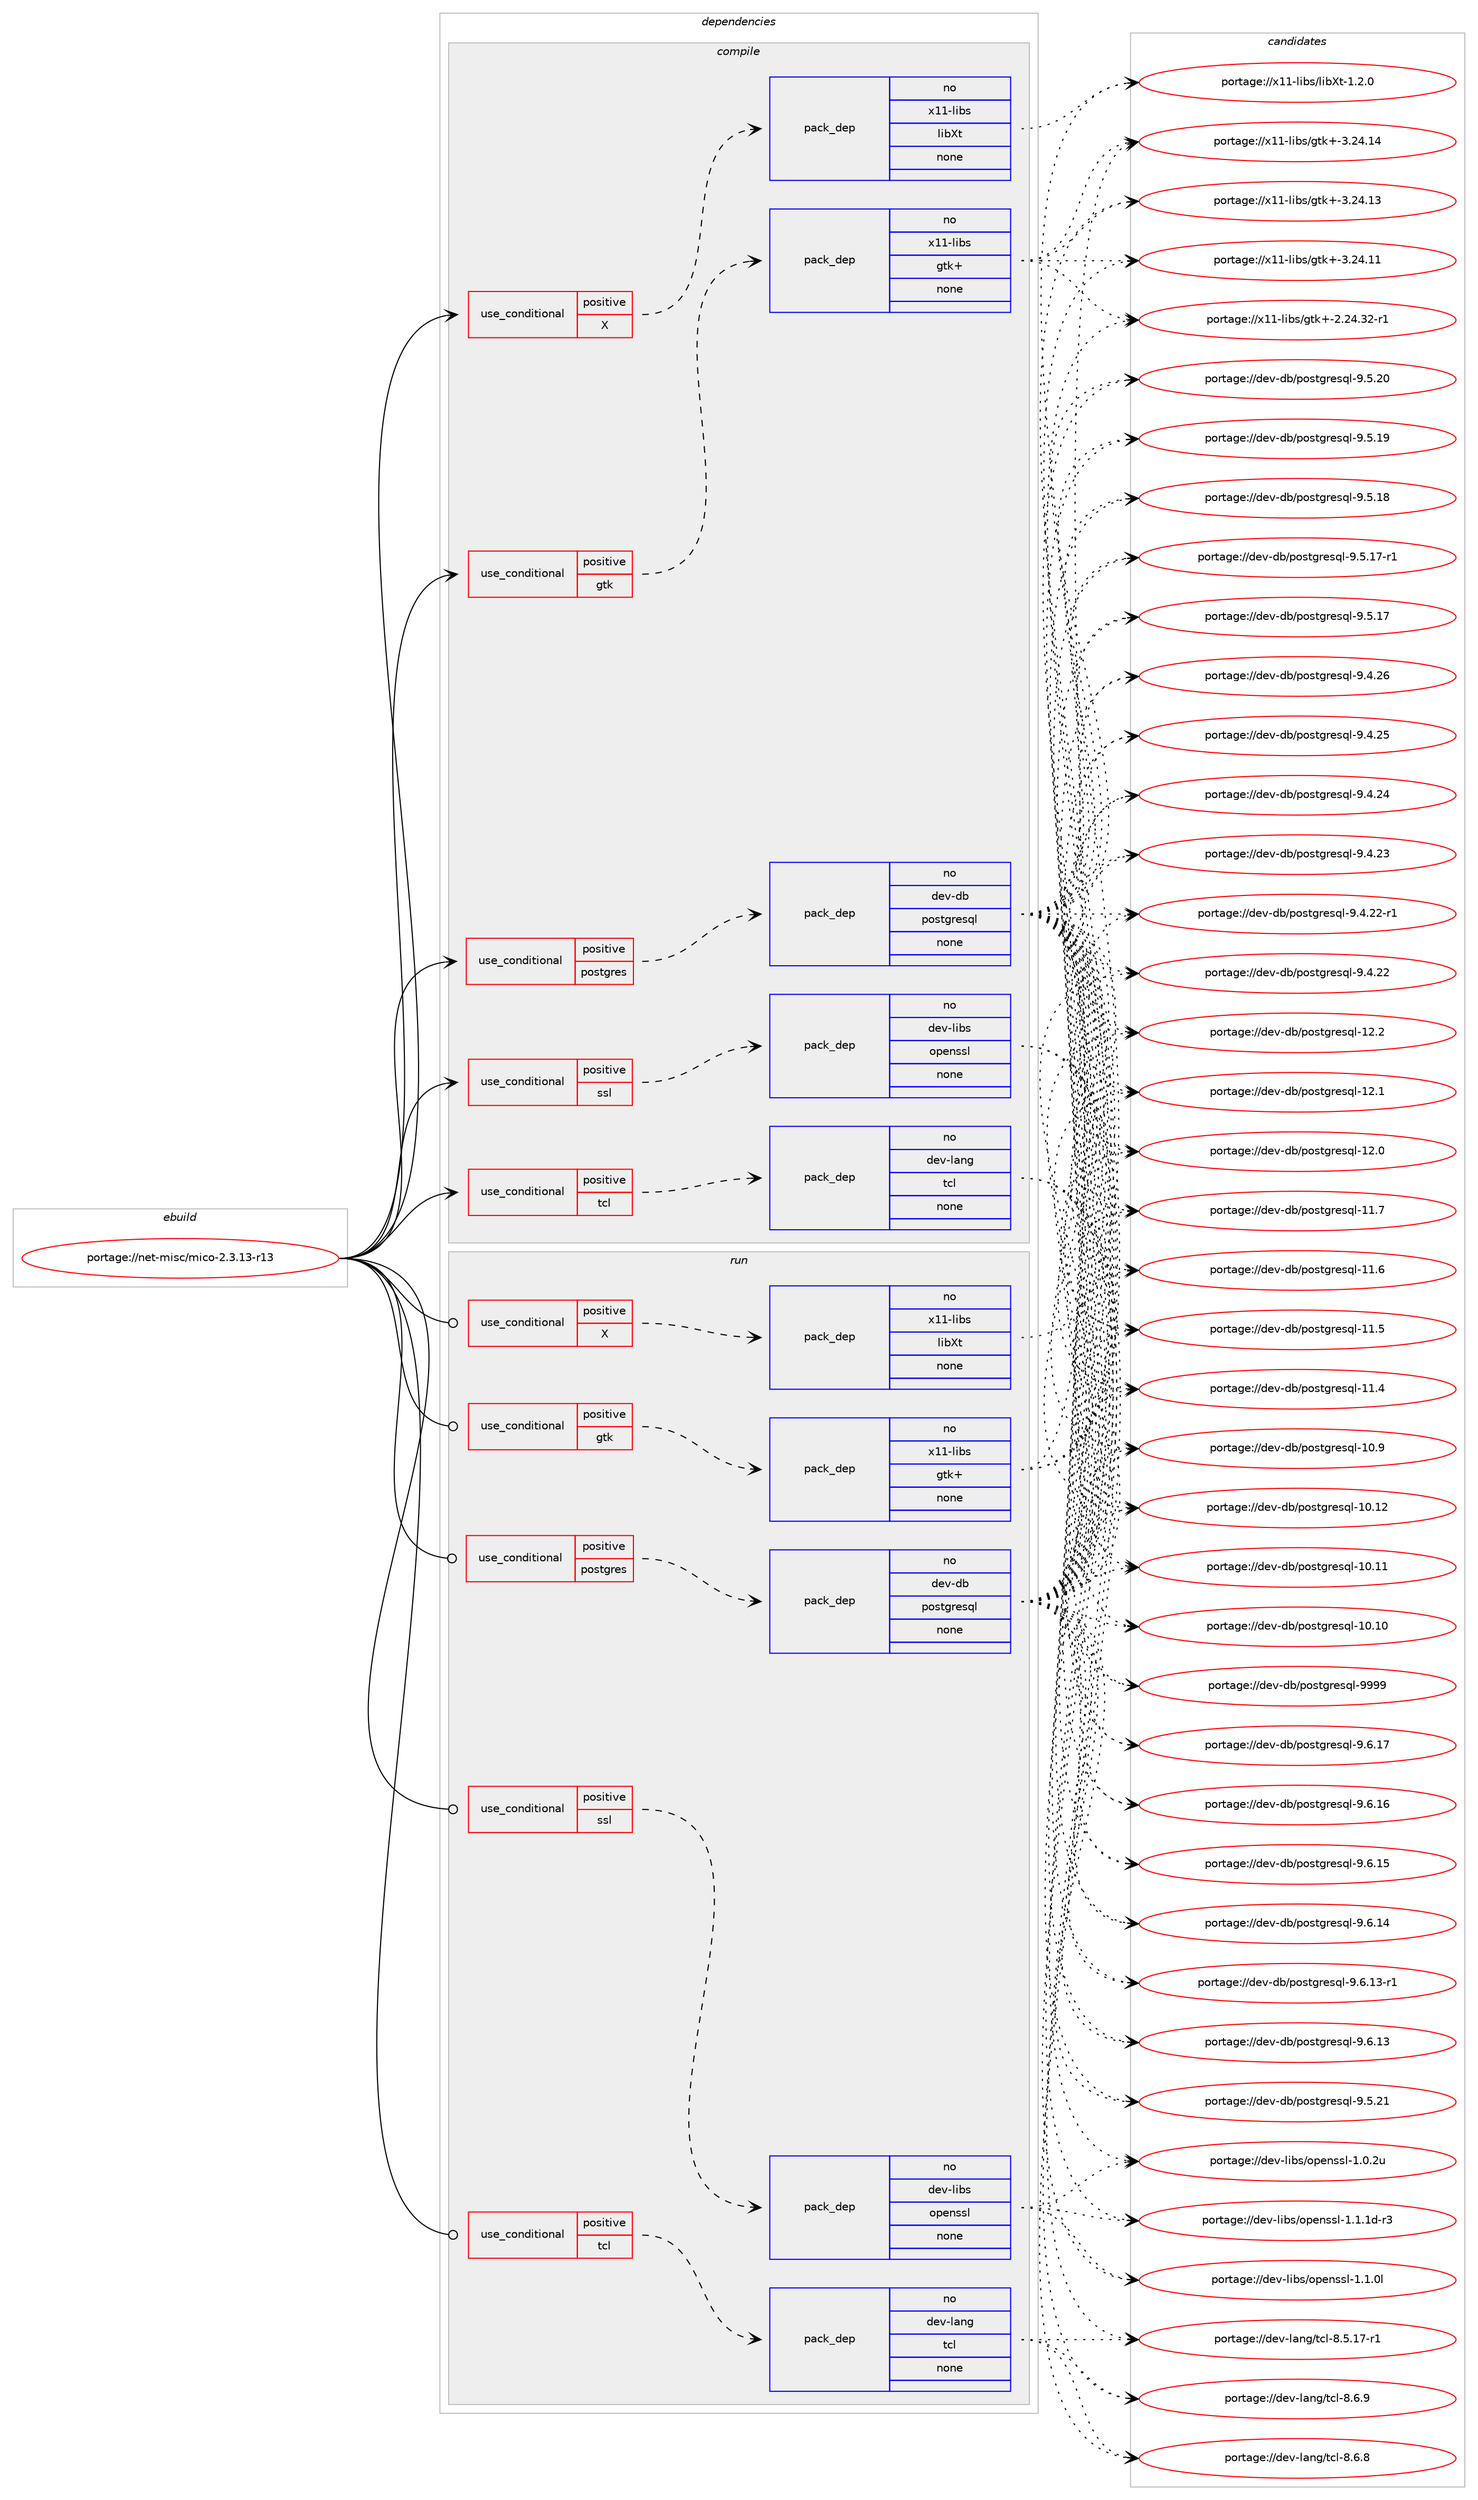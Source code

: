digraph prolog {

# *************
# Graph options
# *************

newrank=true;
concentrate=true;
compound=true;
graph [rankdir=LR,fontname=Helvetica,fontsize=10,ranksep=1.5];#, ranksep=2.5, nodesep=0.2];
edge  [arrowhead=vee];
node  [fontname=Helvetica,fontsize=10];

# **********
# The ebuild
# **********

subgraph cluster_leftcol {
color=gray;
rank=same;
label=<<i>ebuild</i>>;
id [label="portage://net-misc/mico-2.3.13-r13", color=red, width=4, href="../net-misc/mico-2.3.13-r13.svg"];
}

# ****************
# The dependencies
# ****************

subgraph cluster_midcol {
color=gray;
label=<<i>dependencies</i>>;
subgraph cluster_compile {
fillcolor="#eeeeee";
style=filled;
label=<<i>compile</i>>;
subgraph cond9995 {
dependency53190 [label=<<TABLE BORDER="0" CELLBORDER="1" CELLSPACING="0" CELLPADDING="4"><TR><TD ROWSPAN="3" CELLPADDING="10">use_conditional</TD></TR><TR><TD>positive</TD></TR><TR><TD>X</TD></TR></TABLE>>, shape=none, color=red];
subgraph pack42091 {
dependency53191 [label=<<TABLE BORDER="0" CELLBORDER="1" CELLSPACING="0" CELLPADDING="4" WIDTH="220"><TR><TD ROWSPAN="6" CELLPADDING="30">pack_dep</TD></TR><TR><TD WIDTH="110">no</TD></TR><TR><TD>x11-libs</TD></TR><TR><TD>libXt</TD></TR><TR><TD>none</TD></TR><TR><TD></TD></TR></TABLE>>, shape=none, color=blue];
}
dependency53190:e -> dependency53191:w [weight=20,style="dashed",arrowhead="vee"];
}
id:e -> dependency53190:w [weight=20,style="solid",arrowhead="vee"];
subgraph cond9996 {
dependency53192 [label=<<TABLE BORDER="0" CELLBORDER="1" CELLSPACING="0" CELLPADDING="4"><TR><TD ROWSPAN="3" CELLPADDING="10">use_conditional</TD></TR><TR><TD>positive</TD></TR><TR><TD>gtk</TD></TR></TABLE>>, shape=none, color=red];
subgraph pack42092 {
dependency53193 [label=<<TABLE BORDER="0" CELLBORDER="1" CELLSPACING="0" CELLPADDING="4" WIDTH="220"><TR><TD ROWSPAN="6" CELLPADDING="30">pack_dep</TD></TR><TR><TD WIDTH="110">no</TD></TR><TR><TD>x11-libs</TD></TR><TR><TD>gtk+</TD></TR><TR><TD>none</TD></TR><TR><TD></TD></TR></TABLE>>, shape=none, color=blue];
}
dependency53192:e -> dependency53193:w [weight=20,style="dashed",arrowhead="vee"];
}
id:e -> dependency53192:w [weight=20,style="solid",arrowhead="vee"];
subgraph cond9997 {
dependency53194 [label=<<TABLE BORDER="0" CELLBORDER="1" CELLSPACING="0" CELLPADDING="4"><TR><TD ROWSPAN="3" CELLPADDING="10">use_conditional</TD></TR><TR><TD>positive</TD></TR><TR><TD>postgres</TD></TR></TABLE>>, shape=none, color=red];
subgraph pack42093 {
dependency53195 [label=<<TABLE BORDER="0" CELLBORDER="1" CELLSPACING="0" CELLPADDING="4" WIDTH="220"><TR><TD ROWSPAN="6" CELLPADDING="30">pack_dep</TD></TR><TR><TD WIDTH="110">no</TD></TR><TR><TD>dev-db</TD></TR><TR><TD>postgresql</TD></TR><TR><TD>none</TD></TR><TR><TD></TD></TR></TABLE>>, shape=none, color=blue];
}
dependency53194:e -> dependency53195:w [weight=20,style="dashed",arrowhead="vee"];
}
id:e -> dependency53194:w [weight=20,style="solid",arrowhead="vee"];
subgraph cond9998 {
dependency53196 [label=<<TABLE BORDER="0" CELLBORDER="1" CELLSPACING="0" CELLPADDING="4"><TR><TD ROWSPAN="3" CELLPADDING="10">use_conditional</TD></TR><TR><TD>positive</TD></TR><TR><TD>ssl</TD></TR></TABLE>>, shape=none, color=red];
subgraph pack42094 {
dependency53197 [label=<<TABLE BORDER="0" CELLBORDER="1" CELLSPACING="0" CELLPADDING="4" WIDTH="220"><TR><TD ROWSPAN="6" CELLPADDING="30">pack_dep</TD></TR><TR><TD WIDTH="110">no</TD></TR><TR><TD>dev-libs</TD></TR><TR><TD>openssl</TD></TR><TR><TD>none</TD></TR><TR><TD></TD></TR></TABLE>>, shape=none, color=blue];
}
dependency53196:e -> dependency53197:w [weight=20,style="dashed",arrowhead="vee"];
}
id:e -> dependency53196:w [weight=20,style="solid",arrowhead="vee"];
subgraph cond9999 {
dependency53198 [label=<<TABLE BORDER="0" CELLBORDER="1" CELLSPACING="0" CELLPADDING="4"><TR><TD ROWSPAN="3" CELLPADDING="10">use_conditional</TD></TR><TR><TD>positive</TD></TR><TR><TD>tcl</TD></TR></TABLE>>, shape=none, color=red];
subgraph pack42095 {
dependency53199 [label=<<TABLE BORDER="0" CELLBORDER="1" CELLSPACING="0" CELLPADDING="4" WIDTH="220"><TR><TD ROWSPAN="6" CELLPADDING="30">pack_dep</TD></TR><TR><TD WIDTH="110">no</TD></TR><TR><TD>dev-lang</TD></TR><TR><TD>tcl</TD></TR><TR><TD>none</TD></TR><TR><TD></TD></TR></TABLE>>, shape=none, color=blue];
}
dependency53198:e -> dependency53199:w [weight=20,style="dashed",arrowhead="vee"];
}
id:e -> dependency53198:w [weight=20,style="solid",arrowhead="vee"];
}
subgraph cluster_compileandrun {
fillcolor="#eeeeee";
style=filled;
label=<<i>compile and run</i>>;
}
subgraph cluster_run {
fillcolor="#eeeeee";
style=filled;
label=<<i>run</i>>;
subgraph cond10000 {
dependency53200 [label=<<TABLE BORDER="0" CELLBORDER="1" CELLSPACING="0" CELLPADDING="4"><TR><TD ROWSPAN="3" CELLPADDING="10">use_conditional</TD></TR><TR><TD>positive</TD></TR><TR><TD>X</TD></TR></TABLE>>, shape=none, color=red];
subgraph pack42096 {
dependency53201 [label=<<TABLE BORDER="0" CELLBORDER="1" CELLSPACING="0" CELLPADDING="4" WIDTH="220"><TR><TD ROWSPAN="6" CELLPADDING="30">pack_dep</TD></TR><TR><TD WIDTH="110">no</TD></TR><TR><TD>x11-libs</TD></TR><TR><TD>libXt</TD></TR><TR><TD>none</TD></TR><TR><TD></TD></TR></TABLE>>, shape=none, color=blue];
}
dependency53200:e -> dependency53201:w [weight=20,style="dashed",arrowhead="vee"];
}
id:e -> dependency53200:w [weight=20,style="solid",arrowhead="odot"];
subgraph cond10001 {
dependency53202 [label=<<TABLE BORDER="0" CELLBORDER="1" CELLSPACING="0" CELLPADDING="4"><TR><TD ROWSPAN="3" CELLPADDING="10">use_conditional</TD></TR><TR><TD>positive</TD></TR><TR><TD>gtk</TD></TR></TABLE>>, shape=none, color=red];
subgraph pack42097 {
dependency53203 [label=<<TABLE BORDER="0" CELLBORDER="1" CELLSPACING="0" CELLPADDING="4" WIDTH="220"><TR><TD ROWSPAN="6" CELLPADDING="30">pack_dep</TD></TR><TR><TD WIDTH="110">no</TD></TR><TR><TD>x11-libs</TD></TR><TR><TD>gtk+</TD></TR><TR><TD>none</TD></TR><TR><TD></TD></TR></TABLE>>, shape=none, color=blue];
}
dependency53202:e -> dependency53203:w [weight=20,style="dashed",arrowhead="vee"];
}
id:e -> dependency53202:w [weight=20,style="solid",arrowhead="odot"];
subgraph cond10002 {
dependency53204 [label=<<TABLE BORDER="0" CELLBORDER="1" CELLSPACING="0" CELLPADDING="4"><TR><TD ROWSPAN="3" CELLPADDING="10">use_conditional</TD></TR><TR><TD>positive</TD></TR><TR><TD>postgres</TD></TR></TABLE>>, shape=none, color=red];
subgraph pack42098 {
dependency53205 [label=<<TABLE BORDER="0" CELLBORDER="1" CELLSPACING="0" CELLPADDING="4" WIDTH="220"><TR><TD ROWSPAN="6" CELLPADDING="30">pack_dep</TD></TR><TR><TD WIDTH="110">no</TD></TR><TR><TD>dev-db</TD></TR><TR><TD>postgresql</TD></TR><TR><TD>none</TD></TR><TR><TD></TD></TR></TABLE>>, shape=none, color=blue];
}
dependency53204:e -> dependency53205:w [weight=20,style="dashed",arrowhead="vee"];
}
id:e -> dependency53204:w [weight=20,style="solid",arrowhead="odot"];
subgraph cond10003 {
dependency53206 [label=<<TABLE BORDER="0" CELLBORDER="1" CELLSPACING="0" CELLPADDING="4"><TR><TD ROWSPAN="3" CELLPADDING="10">use_conditional</TD></TR><TR><TD>positive</TD></TR><TR><TD>ssl</TD></TR></TABLE>>, shape=none, color=red];
subgraph pack42099 {
dependency53207 [label=<<TABLE BORDER="0" CELLBORDER="1" CELLSPACING="0" CELLPADDING="4" WIDTH="220"><TR><TD ROWSPAN="6" CELLPADDING="30">pack_dep</TD></TR><TR><TD WIDTH="110">no</TD></TR><TR><TD>dev-libs</TD></TR><TR><TD>openssl</TD></TR><TR><TD>none</TD></TR><TR><TD></TD></TR></TABLE>>, shape=none, color=blue];
}
dependency53206:e -> dependency53207:w [weight=20,style="dashed",arrowhead="vee"];
}
id:e -> dependency53206:w [weight=20,style="solid",arrowhead="odot"];
subgraph cond10004 {
dependency53208 [label=<<TABLE BORDER="0" CELLBORDER="1" CELLSPACING="0" CELLPADDING="4"><TR><TD ROWSPAN="3" CELLPADDING="10">use_conditional</TD></TR><TR><TD>positive</TD></TR><TR><TD>tcl</TD></TR></TABLE>>, shape=none, color=red];
subgraph pack42100 {
dependency53209 [label=<<TABLE BORDER="0" CELLBORDER="1" CELLSPACING="0" CELLPADDING="4" WIDTH="220"><TR><TD ROWSPAN="6" CELLPADDING="30">pack_dep</TD></TR><TR><TD WIDTH="110">no</TD></TR><TR><TD>dev-lang</TD></TR><TR><TD>tcl</TD></TR><TR><TD>none</TD></TR><TR><TD></TD></TR></TABLE>>, shape=none, color=blue];
}
dependency53208:e -> dependency53209:w [weight=20,style="dashed",arrowhead="vee"];
}
id:e -> dependency53208:w [weight=20,style="solid",arrowhead="odot"];
}
}

# **************
# The candidates
# **************

subgraph cluster_choices {
rank=same;
color=gray;
label=<<i>candidates</i>>;

subgraph choice42091 {
color=black;
nodesep=1;
choice12049494510810598115471081059888116454946504648 [label="portage://x11-libs/libXt-1.2.0", color=red, width=4,href="../x11-libs/libXt-1.2.0.svg"];
dependency53191:e -> choice12049494510810598115471081059888116454946504648:w [style=dotted,weight="100"];
}
subgraph choice42092 {
color=black;
nodesep=1;
choice1204949451081059811547103116107434551465052464952 [label="portage://x11-libs/gtk+-3.24.14", color=red, width=4,href="../x11-libs/gtk+-3.24.14.svg"];
choice1204949451081059811547103116107434551465052464951 [label="portage://x11-libs/gtk+-3.24.13", color=red, width=4,href="../x11-libs/gtk+-3.24.13.svg"];
choice1204949451081059811547103116107434551465052464949 [label="portage://x11-libs/gtk+-3.24.11", color=red, width=4,href="../x11-libs/gtk+-3.24.11.svg"];
choice12049494510810598115471031161074345504650524651504511449 [label="portage://x11-libs/gtk+-2.24.32-r1", color=red, width=4,href="../x11-libs/gtk+-2.24.32-r1.svg"];
dependency53193:e -> choice1204949451081059811547103116107434551465052464952:w [style=dotted,weight="100"];
dependency53193:e -> choice1204949451081059811547103116107434551465052464951:w [style=dotted,weight="100"];
dependency53193:e -> choice1204949451081059811547103116107434551465052464949:w [style=dotted,weight="100"];
dependency53193:e -> choice12049494510810598115471031161074345504650524651504511449:w [style=dotted,weight="100"];
}
subgraph choice42093 {
color=black;
nodesep=1;
choice1001011184510098471121111151161031141011151131084557575757 [label="portage://dev-db/postgresql-9999", color=red, width=4,href="../dev-db/postgresql-9999.svg"];
choice10010111845100984711211111511610311410111511310845574654464955 [label="portage://dev-db/postgresql-9.6.17", color=red, width=4,href="../dev-db/postgresql-9.6.17.svg"];
choice10010111845100984711211111511610311410111511310845574654464954 [label="portage://dev-db/postgresql-9.6.16", color=red, width=4,href="../dev-db/postgresql-9.6.16.svg"];
choice10010111845100984711211111511610311410111511310845574654464953 [label="portage://dev-db/postgresql-9.6.15", color=red, width=4,href="../dev-db/postgresql-9.6.15.svg"];
choice10010111845100984711211111511610311410111511310845574654464952 [label="portage://dev-db/postgresql-9.6.14", color=red, width=4,href="../dev-db/postgresql-9.6.14.svg"];
choice100101118451009847112111115116103114101115113108455746544649514511449 [label="portage://dev-db/postgresql-9.6.13-r1", color=red, width=4,href="../dev-db/postgresql-9.6.13-r1.svg"];
choice10010111845100984711211111511610311410111511310845574654464951 [label="portage://dev-db/postgresql-9.6.13", color=red, width=4,href="../dev-db/postgresql-9.6.13.svg"];
choice10010111845100984711211111511610311410111511310845574653465049 [label="portage://dev-db/postgresql-9.5.21", color=red, width=4,href="../dev-db/postgresql-9.5.21.svg"];
choice10010111845100984711211111511610311410111511310845574653465048 [label="portage://dev-db/postgresql-9.5.20", color=red, width=4,href="../dev-db/postgresql-9.5.20.svg"];
choice10010111845100984711211111511610311410111511310845574653464957 [label="portage://dev-db/postgresql-9.5.19", color=red, width=4,href="../dev-db/postgresql-9.5.19.svg"];
choice10010111845100984711211111511610311410111511310845574653464956 [label="portage://dev-db/postgresql-9.5.18", color=red, width=4,href="../dev-db/postgresql-9.5.18.svg"];
choice100101118451009847112111115116103114101115113108455746534649554511449 [label="portage://dev-db/postgresql-9.5.17-r1", color=red, width=4,href="../dev-db/postgresql-9.5.17-r1.svg"];
choice10010111845100984711211111511610311410111511310845574653464955 [label="portage://dev-db/postgresql-9.5.17", color=red, width=4,href="../dev-db/postgresql-9.5.17.svg"];
choice10010111845100984711211111511610311410111511310845574652465054 [label="portage://dev-db/postgresql-9.4.26", color=red, width=4,href="../dev-db/postgresql-9.4.26.svg"];
choice10010111845100984711211111511610311410111511310845574652465053 [label="portage://dev-db/postgresql-9.4.25", color=red, width=4,href="../dev-db/postgresql-9.4.25.svg"];
choice10010111845100984711211111511610311410111511310845574652465052 [label="portage://dev-db/postgresql-9.4.24", color=red, width=4,href="../dev-db/postgresql-9.4.24.svg"];
choice10010111845100984711211111511610311410111511310845574652465051 [label="portage://dev-db/postgresql-9.4.23", color=red, width=4,href="../dev-db/postgresql-9.4.23.svg"];
choice100101118451009847112111115116103114101115113108455746524650504511449 [label="portage://dev-db/postgresql-9.4.22-r1", color=red, width=4,href="../dev-db/postgresql-9.4.22-r1.svg"];
choice10010111845100984711211111511610311410111511310845574652465050 [label="portage://dev-db/postgresql-9.4.22", color=red, width=4,href="../dev-db/postgresql-9.4.22.svg"];
choice1001011184510098471121111151161031141011151131084549504650 [label="portage://dev-db/postgresql-12.2", color=red, width=4,href="../dev-db/postgresql-12.2.svg"];
choice1001011184510098471121111151161031141011151131084549504649 [label="portage://dev-db/postgresql-12.1", color=red, width=4,href="../dev-db/postgresql-12.1.svg"];
choice1001011184510098471121111151161031141011151131084549504648 [label="portage://dev-db/postgresql-12.0", color=red, width=4,href="../dev-db/postgresql-12.0.svg"];
choice1001011184510098471121111151161031141011151131084549494655 [label="portage://dev-db/postgresql-11.7", color=red, width=4,href="../dev-db/postgresql-11.7.svg"];
choice1001011184510098471121111151161031141011151131084549494654 [label="portage://dev-db/postgresql-11.6", color=red, width=4,href="../dev-db/postgresql-11.6.svg"];
choice1001011184510098471121111151161031141011151131084549494653 [label="portage://dev-db/postgresql-11.5", color=red, width=4,href="../dev-db/postgresql-11.5.svg"];
choice1001011184510098471121111151161031141011151131084549494652 [label="portage://dev-db/postgresql-11.4", color=red, width=4,href="../dev-db/postgresql-11.4.svg"];
choice1001011184510098471121111151161031141011151131084549484657 [label="portage://dev-db/postgresql-10.9", color=red, width=4,href="../dev-db/postgresql-10.9.svg"];
choice100101118451009847112111115116103114101115113108454948464950 [label="portage://dev-db/postgresql-10.12", color=red, width=4,href="../dev-db/postgresql-10.12.svg"];
choice100101118451009847112111115116103114101115113108454948464949 [label="portage://dev-db/postgresql-10.11", color=red, width=4,href="../dev-db/postgresql-10.11.svg"];
choice100101118451009847112111115116103114101115113108454948464948 [label="portage://dev-db/postgresql-10.10", color=red, width=4,href="../dev-db/postgresql-10.10.svg"];
dependency53195:e -> choice1001011184510098471121111151161031141011151131084557575757:w [style=dotted,weight="100"];
dependency53195:e -> choice10010111845100984711211111511610311410111511310845574654464955:w [style=dotted,weight="100"];
dependency53195:e -> choice10010111845100984711211111511610311410111511310845574654464954:w [style=dotted,weight="100"];
dependency53195:e -> choice10010111845100984711211111511610311410111511310845574654464953:w [style=dotted,weight="100"];
dependency53195:e -> choice10010111845100984711211111511610311410111511310845574654464952:w [style=dotted,weight="100"];
dependency53195:e -> choice100101118451009847112111115116103114101115113108455746544649514511449:w [style=dotted,weight="100"];
dependency53195:e -> choice10010111845100984711211111511610311410111511310845574654464951:w [style=dotted,weight="100"];
dependency53195:e -> choice10010111845100984711211111511610311410111511310845574653465049:w [style=dotted,weight="100"];
dependency53195:e -> choice10010111845100984711211111511610311410111511310845574653465048:w [style=dotted,weight="100"];
dependency53195:e -> choice10010111845100984711211111511610311410111511310845574653464957:w [style=dotted,weight="100"];
dependency53195:e -> choice10010111845100984711211111511610311410111511310845574653464956:w [style=dotted,weight="100"];
dependency53195:e -> choice100101118451009847112111115116103114101115113108455746534649554511449:w [style=dotted,weight="100"];
dependency53195:e -> choice10010111845100984711211111511610311410111511310845574653464955:w [style=dotted,weight="100"];
dependency53195:e -> choice10010111845100984711211111511610311410111511310845574652465054:w [style=dotted,weight="100"];
dependency53195:e -> choice10010111845100984711211111511610311410111511310845574652465053:w [style=dotted,weight="100"];
dependency53195:e -> choice10010111845100984711211111511610311410111511310845574652465052:w [style=dotted,weight="100"];
dependency53195:e -> choice10010111845100984711211111511610311410111511310845574652465051:w [style=dotted,weight="100"];
dependency53195:e -> choice100101118451009847112111115116103114101115113108455746524650504511449:w [style=dotted,weight="100"];
dependency53195:e -> choice10010111845100984711211111511610311410111511310845574652465050:w [style=dotted,weight="100"];
dependency53195:e -> choice1001011184510098471121111151161031141011151131084549504650:w [style=dotted,weight="100"];
dependency53195:e -> choice1001011184510098471121111151161031141011151131084549504649:w [style=dotted,weight="100"];
dependency53195:e -> choice1001011184510098471121111151161031141011151131084549504648:w [style=dotted,weight="100"];
dependency53195:e -> choice1001011184510098471121111151161031141011151131084549494655:w [style=dotted,weight="100"];
dependency53195:e -> choice1001011184510098471121111151161031141011151131084549494654:w [style=dotted,weight="100"];
dependency53195:e -> choice1001011184510098471121111151161031141011151131084549494653:w [style=dotted,weight="100"];
dependency53195:e -> choice1001011184510098471121111151161031141011151131084549494652:w [style=dotted,weight="100"];
dependency53195:e -> choice1001011184510098471121111151161031141011151131084549484657:w [style=dotted,weight="100"];
dependency53195:e -> choice100101118451009847112111115116103114101115113108454948464950:w [style=dotted,weight="100"];
dependency53195:e -> choice100101118451009847112111115116103114101115113108454948464949:w [style=dotted,weight="100"];
dependency53195:e -> choice100101118451009847112111115116103114101115113108454948464948:w [style=dotted,weight="100"];
}
subgraph choice42094 {
color=black;
nodesep=1;
choice1001011184510810598115471111121011101151151084549464946491004511451 [label="portage://dev-libs/openssl-1.1.1d-r3", color=red, width=4,href="../dev-libs/openssl-1.1.1d-r3.svg"];
choice100101118451081059811547111112101110115115108454946494648108 [label="portage://dev-libs/openssl-1.1.0l", color=red, width=4,href="../dev-libs/openssl-1.1.0l.svg"];
choice100101118451081059811547111112101110115115108454946484650117 [label="portage://dev-libs/openssl-1.0.2u", color=red, width=4,href="../dev-libs/openssl-1.0.2u.svg"];
dependency53197:e -> choice1001011184510810598115471111121011101151151084549464946491004511451:w [style=dotted,weight="100"];
dependency53197:e -> choice100101118451081059811547111112101110115115108454946494648108:w [style=dotted,weight="100"];
dependency53197:e -> choice100101118451081059811547111112101110115115108454946484650117:w [style=dotted,weight="100"];
}
subgraph choice42095 {
color=black;
nodesep=1;
choice10010111845108971101034711699108455646544657 [label="portage://dev-lang/tcl-8.6.9", color=red, width=4,href="../dev-lang/tcl-8.6.9.svg"];
choice10010111845108971101034711699108455646544656 [label="portage://dev-lang/tcl-8.6.8", color=red, width=4,href="../dev-lang/tcl-8.6.8.svg"];
choice10010111845108971101034711699108455646534649554511449 [label="portage://dev-lang/tcl-8.5.17-r1", color=red, width=4,href="../dev-lang/tcl-8.5.17-r1.svg"];
dependency53199:e -> choice10010111845108971101034711699108455646544657:w [style=dotted,weight="100"];
dependency53199:e -> choice10010111845108971101034711699108455646544656:w [style=dotted,weight="100"];
dependency53199:e -> choice10010111845108971101034711699108455646534649554511449:w [style=dotted,weight="100"];
}
subgraph choice42096 {
color=black;
nodesep=1;
choice12049494510810598115471081059888116454946504648 [label="portage://x11-libs/libXt-1.2.0", color=red, width=4,href="../x11-libs/libXt-1.2.0.svg"];
dependency53201:e -> choice12049494510810598115471081059888116454946504648:w [style=dotted,weight="100"];
}
subgraph choice42097 {
color=black;
nodesep=1;
choice1204949451081059811547103116107434551465052464952 [label="portage://x11-libs/gtk+-3.24.14", color=red, width=4,href="../x11-libs/gtk+-3.24.14.svg"];
choice1204949451081059811547103116107434551465052464951 [label="portage://x11-libs/gtk+-3.24.13", color=red, width=4,href="../x11-libs/gtk+-3.24.13.svg"];
choice1204949451081059811547103116107434551465052464949 [label="portage://x11-libs/gtk+-3.24.11", color=red, width=4,href="../x11-libs/gtk+-3.24.11.svg"];
choice12049494510810598115471031161074345504650524651504511449 [label="portage://x11-libs/gtk+-2.24.32-r1", color=red, width=4,href="../x11-libs/gtk+-2.24.32-r1.svg"];
dependency53203:e -> choice1204949451081059811547103116107434551465052464952:w [style=dotted,weight="100"];
dependency53203:e -> choice1204949451081059811547103116107434551465052464951:w [style=dotted,weight="100"];
dependency53203:e -> choice1204949451081059811547103116107434551465052464949:w [style=dotted,weight="100"];
dependency53203:e -> choice12049494510810598115471031161074345504650524651504511449:w [style=dotted,weight="100"];
}
subgraph choice42098 {
color=black;
nodesep=1;
choice1001011184510098471121111151161031141011151131084557575757 [label="portage://dev-db/postgresql-9999", color=red, width=4,href="../dev-db/postgresql-9999.svg"];
choice10010111845100984711211111511610311410111511310845574654464955 [label="portage://dev-db/postgresql-9.6.17", color=red, width=4,href="../dev-db/postgresql-9.6.17.svg"];
choice10010111845100984711211111511610311410111511310845574654464954 [label="portage://dev-db/postgresql-9.6.16", color=red, width=4,href="../dev-db/postgresql-9.6.16.svg"];
choice10010111845100984711211111511610311410111511310845574654464953 [label="portage://dev-db/postgresql-9.6.15", color=red, width=4,href="../dev-db/postgresql-9.6.15.svg"];
choice10010111845100984711211111511610311410111511310845574654464952 [label="portage://dev-db/postgresql-9.6.14", color=red, width=4,href="../dev-db/postgresql-9.6.14.svg"];
choice100101118451009847112111115116103114101115113108455746544649514511449 [label="portage://dev-db/postgresql-9.6.13-r1", color=red, width=4,href="../dev-db/postgresql-9.6.13-r1.svg"];
choice10010111845100984711211111511610311410111511310845574654464951 [label="portage://dev-db/postgresql-9.6.13", color=red, width=4,href="../dev-db/postgresql-9.6.13.svg"];
choice10010111845100984711211111511610311410111511310845574653465049 [label="portage://dev-db/postgresql-9.5.21", color=red, width=4,href="../dev-db/postgresql-9.5.21.svg"];
choice10010111845100984711211111511610311410111511310845574653465048 [label="portage://dev-db/postgresql-9.5.20", color=red, width=4,href="../dev-db/postgresql-9.5.20.svg"];
choice10010111845100984711211111511610311410111511310845574653464957 [label="portage://dev-db/postgresql-9.5.19", color=red, width=4,href="../dev-db/postgresql-9.5.19.svg"];
choice10010111845100984711211111511610311410111511310845574653464956 [label="portage://dev-db/postgresql-9.5.18", color=red, width=4,href="../dev-db/postgresql-9.5.18.svg"];
choice100101118451009847112111115116103114101115113108455746534649554511449 [label="portage://dev-db/postgresql-9.5.17-r1", color=red, width=4,href="../dev-db/postgresql-9.5.17-r1.svg"];
choice10010111845100984711211111511610311410111511310845574653464955 [label="portage://dev-db/postgresql-9.5.17", color=red, width=4,href="../dev-db/postgresql-9.5.17.svg"];
choice10010111845100984711211111511610311410111511310845574652465054 [label="portage://dev-db/postgresql-9.4.26", color=red, width=4,href="../dev-db/postgresql-9.4.26.svg"];
choice10010111845100984711211111511610311410111511310845574652465053 [label="portage://dev-db/postgresql-9.4.25", color=red, width=4,href="../dev-db/postgresql-9.4.25.svg"];
choice10010111845100984711211111511610311410111511310845574652465052 [label="portage://dev-db/postgresql-9.4.24", color=red, width=4,href="../dev-db/postgresql-9.4.24.svg"];
choice10010111845100984711211111511610311410111511310845574652465051 [label="portage://dev-db/postgresql-9.4.23", color=red, width=4,href="../dev-db/postgresql-9.4.23.svg"];
choice100101118451009847112111115116103114101115113108455746524650504511449 [label="portage://dev-db/postgresql-9.4.22-r1", color=red, width=4,href="../dev-db/postgresql-9.4.22-r1.svg"];
choice10010111845100984711211111511610311410111511310845574652465050 [label="portage://dev-db/postgresql-9.4.22", color=red, width=4,href="../dev-db/postgresql-9.4.22.svg"];
choice1001011184510098471121111151161031141011151131084549504650 [label="portage://dev-db/postgresql-12.2", color=red, width=4,href="../dev-db/postgresql-12.2.svg"];
choice1001011184510098471121111151161031141011151131084549504649 [label="portage://dev-db/postgresql-12.1", color=red, width=4,href="../dev-db/postgresql-12.1.svg"];
choice1001011184510098471121111151161031141011151131084549504648 [label="portage://dev-db/postgresql-12.0", color=red, width=4,href="../dev-db/postgresql-12.0.svg"];
choice1001011184510098471121111151161031141011151131084549494655 [label="portage://dev-db/postgresql-11.7", color=red, width=4,href="../dev-db/postgresql-11.7.svg"];
choice1001011184510098471121111151161031141011151131084549494654 [label="portage://dev-db/postgresql-11.6", color=red, width=4,href="../dev-db/postgresql-11.6.svg"];
choice1001011184510098471121111151161031141011151131084549494653 [label="portage://dev-db/postgresql-11.5", color=red, width=4,href="../dev-db/postgresql-11.5.svg"];
choice1001011184510098471121111151161031141011151131084549494652 [label="portage://dev-db/postgresql-11.4", color=red, width=4,href="../dev-db/postgresql-11.4.svg"];
choice1001011184510098471121111151161031141011151131084549484657 [label="portage://dev-db/postgresql-10.9", color=red, width=4,href="../dev-db/postgresql-10.9.svg"];
choice100101118451009847112111115116103114101115113108454948464950 [label="portage://dev-db/postgresql-10.12", color=red, width=4,href="../dev-db/postgresql-10.12.svg"];
choice100101118451009847112111115116103114101115113108454948464949 [label="portage://dev-db/postgresql-10.11", color=red, width=4,href="../dev-db/postgresql-10.11.svg"];
choice100101118451009847112111115116103114101115113108454948464948 [label="portage://dev-db/postgresql-10.10", color=red, width=4,href="../dev-db/postgresql-10.10.svg"];
dependency53205:e -> choice1001011184510098471121111151161031141011151131084557575757:w [style=dotted,weight="100"];
dependency53205:e -> choice10010111845100984711211111511610311410111511310845574654464955:w [style=dotted,weight="100"];
dependency53205:e -> choice10010111845100984711211111511610311410111511310845574654464954:w [style=dotted,weight="100"];
dependency53205:e -> choice10010111845100984711211111511610311410111511310845574654464953:w [style=dotted,weight="100"];
dependency53205:e -> choice10010111845100984711211111511610311410111511310845574654464952:w [style=dotted,weight="100"];
dependency53205:e -> choice100101118451009847112111115116103114101115113108455746544649514511449:w [style=dotted,weight="100"];
dependency53205:e -> choice10010111845100984711211111511610311410111511310845574654464951:w [style=dotted,weight="100"];
dependency53205:e -> choice10010111845100984711211111511610311410111511310845574653465049:w [style=dotted,weight="100"];
dependency53205:e -> choice10010111845100984711211111511610311410111511310845574653465048:w [style=dotted,weight="100"];
dependency53205:e -> choice10010111845100984711211111511610311410111511310845574653464957:w [style=dotted,weight="100"];
dependency53205:e -> choice10010111845100984711211111511610311410111511310845574653464956:w [style=dotted,weight="100"];
dependency53205:e -> choice100101118451009847112111115116103114101115113108455746534649554511449:w [style=dotted,weight="100"];
dependency53205:e -> choice10010111845100984711211111511610311410111511310845574653464955:w [style=dotted,weight="100"];
dependency53205:e -> choice10010111845100984711211111511610311410111511310845574652465054:w [style=dotted,weight="100"];
dependency53205:e -> choice10010111845100984711211111511610311410111511310845574652465053:w [style=dotted,weight="100"];
dependency53205:e -> choice10010111845100984711211111511610311410111511310845574652465052:w [style=dotted,weight="100"];
dependency53205:e -> choice10010111845100984711211111511610311410111511310845574652465051:w [style=dotted,weight="100"];
dependency53205:e -> choice100101118451009847112111115116103114101115113108455746524650504511449:w [style=dotted,weight="100"];
dependency53205:e -> choice10010111845100984711211111511610311410111511310845574652465050:w [style=dotted,weight="100"];
dependency53205:e -> choice1001011184510098471121111151161031141011151131084549504650:w [style=dotted,weight="100"];
dependency53205:e -> choice1001011184510098471121111151161031141011151131084549504649:w [style=dotted,weight="100"];
dependency53205:e -> choice1001011184510098471121111151161031141011151131084549504648:w [style=dotted,weight="100"];
dependency53205:e -> choice1001011184510098471121111151161031141011151131084549494655:w [style=dotted,weight="100"];
dependency53205:e -> choice1001011184510098471121111151161031141011151131084549494654:w [style=dotted,weight="100"];
dependency53205:e -> choice1001011184510098471121111151161031141011151131084549494653:w [style=dotted,weight="100"];
dependency53205:e -> choice1001011184510098471121111151161031141011151131084549494652:w [style=dotted,weight="100"];
dependency53205:e -> choice1001011184510098471121111151161031141011151131084549484657:w [style=dotted,weight="100"];
dependency53205:e -> choice100101118451009847112111115116103114101115113108454948464950:w [style=dotted,weight="100"];
dependency53205:e -> choice100101118451009847112111115116103114101115113108454948464949:w [style=dotted,weight="100"];
dependency53205:e -> choice100101118451009847112111115116103114101115113108454948464948:w [style=dotted,weight="100"];
}
subgraph choice42099 {
color=black;
nodesep=1;
choice1001011184510810598115471111121011101151151084549464946491004511451 [label="portage://dev-libs/openssl-1.1.1d-r3", color=red, width=4,href="../dev-libs/openssl-1.1.1d-r3.svg"];
choice100101118451081059811547111112101110115115108454946494648108 [label="portage://dev-libs/openssl-1.1.0l", color=red, width=4,href="../dev-libs/openssl-1.1.0l.svg"];
choice100101118451081059811547111112101110115115108454946484650117 [label="portage://dev-libs/openssl-1.0.2u", color=red, width=4,href="../dev-libs/openssl-1.0.2u.svg"];
dependency53207:e -> choice1001011184510810598115471111121011101151151084549464946491004511451:w [style=dotted,weight="100"];
dependency53207:e -> choice100101118451081059811547111112101110115115108454946494648108:w [style=dotted,weight="100"];
dependency53207:e -> choice100101118451081059811547111112101110115115108454946484650117:w [style=dotted,weight="100"];
}
subgraph choice42100 {
color=black;
nodesep=1;
choice10010111845108971101034711699108455646544657 [label="portage://dev-lang/tcl-8.6.9", color=red, width=4,href="../dev-lang/tcl-8.6.9.svg"];
choice10010111845108971101034711699108455646544656 [label="portage://dev-lang/tcl-8.6.8", color=red, width=4,href="../dev-lang/tcl-8.6.8.svg"];
choice10010111845108971101034711699108455646534649554511449 [label="portage://dev-lang/tcl-8.5.17-r1", color=red, width=4,href="../dev-lang/tcl-8.5.17-r1.svg"];
dependency53209:e -> choice10010111845108971101034711699108455646544657:w [style=dotted,weight="100"];
dependency53209:e -> choice10010111845108971101034711699108455646544656:w [style=dotted,weight="100"];
dependency53209:e -> choice10010111845108971101034711699108455646534649554511449:w [style=dotted,weight="100"];
}
}

}

